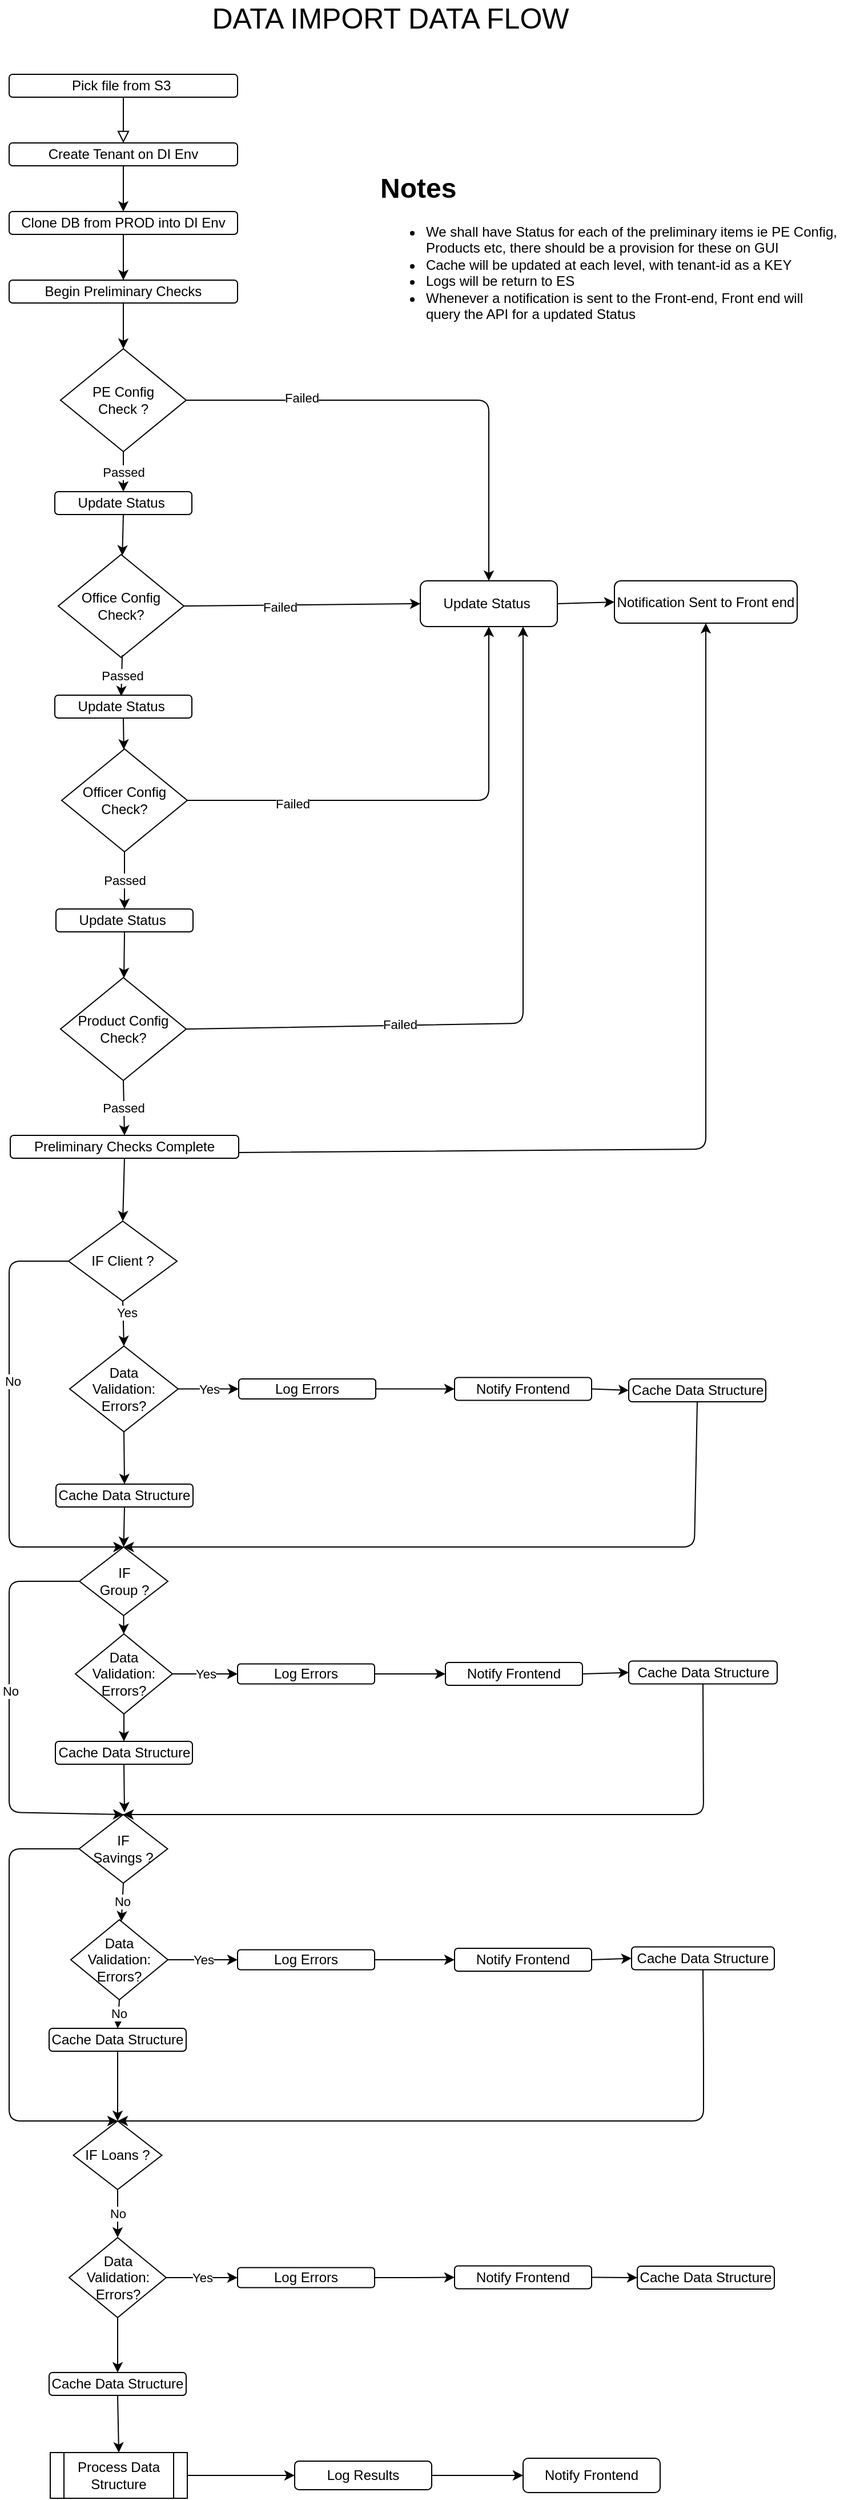 <mxfile version="14.4.2" type="github">
  <diagram id="C5RBs43oDa-KdzZeNtuy" name="Page-1">
    <mxGraphModel dx="1673" dy="879" grid="1" gridSize="10" guides="1" tooltips="1" connect="1" arrows="1" fold="1" page="1" pageScale="1" pageWidth="827" pageHeight="1169" math="0" shadow="0">
      <root>
        <mxCell id="WIyWlLk6GJQsqaUBKTNV-0" />
        <mxCell id="WIyWlLk6GJQsqaUBKTNV-1" parent="WIyWlLk6GJQsqaUBKTNV-0" />
        <mxCell id="WIyWlLk6GJQsqaUBKTNV-2" value="" style="rounded=0;html=1;jettySize=auto;orthogonalLoop=1;fontSize=11;endArrow=block;endFill=0;endSize=8;strokeWidth=1;shadow=0;labelBackgroundColor=none;edgeStyle=orthogonalEdgeStyle;entryX=0.5;entryY=0;entryDx=0;entryDy=0;" parent="WIyWlLk6GJQsqaUBKTNV-1" source="WIyWlLk6GJQsqaUBKTNV-3" target="SfKNRKPeof5HC8NViVsP-0" edge="1">
          <mxGeometry relative="1" as="geometry">
            <mxPoint x="150" y="190" as="targetPoint" />
          </mxGeometry>
        </mxCell>
        <mxCell id="WIyWlLk6GJQsqaUBKTNV-3" value="Pick file from S3&amp;nbsp;" style="rounded=1;whiteSpace=wrap;html=1;fontSize=12;glass=0;strokeWidth=1;shadow=0;" parent="WIyWlLk6GJQsqaUBKTNV-1" vertex="1">
          <mxGeometry x="80" y="80" width="200" height="20" as="geometry" />
        </mxCell>
        <mxCell id="SfKNRKPeof5HC8NViVsP-0" value="Create Tenant on DI Env" style="rounded=1;whiteSpace=wrap;html=1;" vertex="1" parent="WIyWlLk6GJQsqaUBKTNV-1">
          <mxGeometry x="80" y="140" width="200" height="20" as="geometry" />
        </mxCell>
        <mxCell id="SfKNRKPeof5HC8NViVsP-2" value="Clone DB from PROD into DI Env" style="rounded=1;whiteSpace=wrap;html=1;fontSize=12;glass=0;strokeWidth=1;shadow=0;" vertex="1" parent="WIyWlLk6GJQsqaUBKTNV-1">
          <mxGeometry x="80" y="200" width="200" height="20" as="geometry" />
        </mxCell>
        <mxCell id="SfKNRKPeof5HC8NViVsP-3" value="Begin Preliminary Checks" style="rounded=1;whiteSpace=wrap;html=1;" vertex="1" parent="WIyWlLk6GJQsqaUBKTNV-1">
          <mxGeometry x="80" y="260" width="200" height="20" as="geometry" />
        </mxCell>
        <mxCell id="SfKNRKPeof5HC8NViVsP-4" value="PE Config &lt;br&gt;Check ?" style="rhombus;whiteSpace=wrap;html=1;" vertex="1" parent="WIyWlLk6GJQsqaUBKTNV-1">
          <mxGeometry x="125" y="320" width="110" height="90" as="geometry" />
        </mxCell>
        <mxCell id="SfKNRKPeof5HC8NViVsP-5" value="Update Status&amp;nbsp;" style="rounded=1;whiteSpace=wrap;html=1;" vertex="1" parent="WIyWlLk6GJQsqaUBKTNV-1">
          <mxGeometry x="440" y="523" width="120" height="40" as="geometry" />
        </mxCell>
        <mxCell id="SfKNRKPeof5HC8NViVsP-7" value="Notification Sent to Front end" style="rounded=1;whiteSpace=wrap;html=1;" vertex="1" parent="WIyWlLk6GJQsqaUBKTNV-1">
          <mxGeometry x="610" y="523" width="160" height="37" as="geometry" />
        </mxCell>
        <mxCell id="SfKNRKPeof5HC8NViVsP-9" value="" style="endArrow=classic;html=1;" edge="1" parent="WIyWlLk6GJQsqaUBKTNV-1" source="SfKNRKPeof5HC8NViVsP-0">
          <mxGeometry width="50" height="50" relative="1" as="geometry">
            <mxPoint x="180" y="210" as="sourcePoint" />
            <mxPoint x="180" y="200" as="targetPoint" />
          </mxGeometry>
        </mxCell>
        <mxCell id="SfKNRKPeof5HC8NViVsP-10" value="" style="endArrow=classic;html=1;exitX=0.5;exitY=1;exitDx=0;exitDy=0;entryX=0.5;entryY=0;entryDx=0;entryDy=0;" edge="1" parent="WIyWlLk6GJQsqaUBKTNV-1" source="SfKNRKPeof5HC8NViVsP-2" target="SfKNRKPeof5HC8NViVsP-3">
          <mxGeometry width="50" height="50" relative="1" as="geometry">
            <mxPoint x="170" y="270" as="sourcePoint" />
            <mxPoint x="220" y="220" as="targetPoint" />
          </mxGeometry>
        </mxCell>
        <mxCell id="SfKNRKPeof5HC8NViVsP-11" value="" style="endArrow=classic;html=1;exitX=0.5;exitY=1;exitDx=0;exitDy=0;entryX=0.5;entryY=0;entryDx=0;entryDy=0;" edge="1" parent="WIyWlLk6GJQsqaUBKTNV-1" source="SfKNRKPeof5HC8NViVsP-3" target="SfKNRKPeof5HC8NViVsP-4">
          <mxGeometry width="50" height="50" relative="1" as="geometry">
            <mxPoint x="180" y="330" as="sourcePoint" />
            <mxPoint x="230" y="280" as="targetPoint" />
          </mxGeometry>
        </mxCell>
        <mxCell id="SfKNRKPeof5HC8NViVsP-12" value="" style="endArrow=classic;html=1;exitX=1;exitY=0.5;exitDx=0;exitDy=0;entryX=0.5;entryY=0;entryDx=0;entryDy=0;" edge="1" parent="WIyWlLk6GJQsqaUBKTNV-1" source="SfKNRKPeof5HC8NViVsP-4" target="SfKNRKPeof5HC8NViVsP-5">
          <mxGeometry width="50" height="50" relative="1" as="geometry">
            <mxPoint x="230" y="410" as="sourcePoint" />
            <mxPoint x="280" y="360" as="targetPoint" />
            <Array as="points">
              <mxPoint x="500" y="365" />
            </Array>
          </mxGeometry>
        </mxCell>
        <mxCell id="SfKNRKPeof5HC8NViVsP-28" value="Failed" style="edgeLabel;html=1;align=center;verticalAlign=middle;resizable=0;points=[];" vertex="1" connectable="0" parent="SfKNRKPeof5HC8NViVsP-12">
          <mxGeometry x="-0.523" y="2" relative="1" as="geometry">
            <mxPoint as="offset" />
          </mxGeometry>
        </mxCell>
        <mxCell id="SfKNRKPeof5HC8NViVsP-13" value="" style="endArrow=classic;html=1;exitX=1;exitY=0.5;exitDx=0;exitDy=0;entryX=0;entryY=0.5;entryDx=0;entryDy=0;" edge="1" parent="WIyWlLk6GJQsqaUBKTNV-1" source="SfKNRKPeof5HC8NViVsP-5" target="SfKNRKPeof5HC8NViVsP-7">
          <mxGeometry width="50" height="50" relative="1" as="geometry">
            <mxPoint x="480" y="410" as="sourcePoint" />
            <mxPoint x="530" y="360" as="targetPoint" />
          </mxGeometry>
        </mxCell>
        <mxCell id="SfKNRKPeof5HC8NViVsP-14" value="Office Config Check?" style="rhombus;whiteSpace=wrap;html=1;" vertex="1" parent="WIyWlLk6GJQsqaUBKTNV-1">
          <mxGeometry x="123" y="500" width="110" height="90" as="geometry" />
        </mxCell>
        <mxCell id="SfKNRKPeof5HC8NViVsP-15" value="Officer Config Check?" style="rhombus;whiteSpace=wrap;html=1;" vertex="1" parent="WIyWlLk6GJQsqaUBKTNV-1">
          <mxGeometry x="126" y="670" width="110" height="90" as="geometry" />
        </mxCell>
        <mxCell id="SfKNRKPeof5HC8NViVsP-16" value="Product Config Check?" style="rhombus;whiteSpace=wrap;html=1;" vertex="1" parent="WIyWlLk6GJQsqaUBKTNV-1">
          <mxGeometry x="125" y="870" width="110" height="90" as="geometry" />
        </mxCell>
        <mxCell id="SfKNRKPeof5HC8NViVsP-18" value="Update Status&amp;nbsp;" style="rounded=1;whiteSpace=wrap;html=1;" vertex="1" parent="WIyWlLk6GJQsqaUBKTNV-1">
          <mxGeometry x="120" y="445" width="120" height="20" as="geometry" />
        </mxCell>
        <mxCell id="SfKNRKPeof5HC8NViVsP-20" value="Update Status&amp;nbsp;" style="rounded=1;whiteSpace=wrap;html=1;" vertex="1" parent="WIyWlLk6GJQsqaUBKTNV-1">
          <mxGeometry x="120" y="623" width="120" height="20" as="geometry" />
        </mxCell>
        <mxCell id="SfKNRKPeof5HC8NViVsP-21" value="Passed" style="endArrow=classic;html=1;entryX=0.5;entryY=0;entryDx=0;entryDy=0;exitX=0.5;exitY=1;exitDx=0;exitDy=0;" edge="1" parent="WIyWlLk6GJQsqaUBKTNV-1" source="SfKNRKPeof5HC8NViVsP-4" target="SfKNRKPeof5HC8NViVsP-18">
          <mxGeometry width="50" height="50" relative="1" as="geometry">
            <mxPoint x="180" y="420" as="sourcePoint" />
            <mxPoint x="200" y="340" as="targetPoint" />
          </mxGeometry>
        </mxCell>
        <mxCell id="SfKNRKPeof5HC8NViVsP-22" value="" style="endArrow=classic;html=1;exitX=0.5;exitY=1;exitDx=0;exitDy=0;" edge="1" parent="WIyWlLk6GJQsqaUBKTNV-1" source="SfKNRKPeof5HC8NViVsP-18" target="SfKNRKPeof5HC8NViVsP-14">
          <mxGeometry width="50" height="50" relative="1" as="geometry">
            <mxPoint x="180" y="480" as="sourcePoint" />
            <mxPoint x="190" y="455" as="targetPoint" />
          </mxGeometry>
        </mxCell>
        <mxCell id="SfKNRKPeof5HC8NViVsP-23" value="Passed" style="endArrow=classic;html=1;exitX=0.5;exitY=1;exitDx=0;exitDy=0;" edge="1" parent="WIyWlLk6GJQsqaUBKTNV-1">
          <mxGeometry width="50" height="50" relative="1" as="geometry">
            <mxPoint x="179" y="588" as="sourcePoint" />
            <mxPoint x="178.102" y="623.902" as="targetPoint" />
          </mxGeometry>
        </mxCell>
        <mxCell id="SfKNRKPeof5HC8NViVsP-24" value="" style="endArrow=classic;html=1;exitX=0.5;exitY=1;exitDx=0;exitDy=0;" edge="1" parent="WIyWlLk6GJQsqaUBKTNV-1" source="SfKNRKPeof5HC8NViVsP-20" target="SfKNRKPeof5HC8NViVsP-15">
          <mxGeometry width="50" height="50" relative="1" as="geometry">
            <mxPoint x="310" y="720" as="sourcePoint" />
            <mxPoint x="360" y="670" as="targetPoint" />
          </mxGeometry>
        </mxCell>
        <mxCell id="SfKNRKPeof5HC8NViVsP-25" value="Passed" style="endArrow=classic;html=1;entryX=0.5;entryY=0;entryDx=0;entryDy=0;exitX=0.5;exitY=1;exitDx=0;exitDy=0;" edge="1" parent="WIyWlLk6GJQsqaUBKTNV-1" source="SfKNRKPeof5HC8NViVsP-15" target="SfKNRKPeof5HC8NViVsP-26">
          <mxGeometry width="50" height="50" relative="1" as="geometry">
            <mxPoint x="170" y="800" as="sourcePoint" />
            <mxPoint x="184.515" y="700.397" as="targetPoint" />
          </mxGeometry>
        </mxCell>
        <mxCell id="SfKNRKPeof5HC8NViVsP-26" value="Update Status&amp;nbsp;" style="rounded=1;whiteSpace=wrap;html=1;" vertex="1" parent="WIyWlLk6GJQsqaUBKTNV-1">
          <mxGeometry x="121" y="810" width="120" height="20" as="geometry" />
        </mxCell>
        <mxCell id="SfKNRKPeof5HC8NViVsP-27" value="" style="endArrow=classic;html=1;exitX=0.5;exitY=1;exitDx=0;exitDy=0;" edge="1" parent="WIyWlLk6GJQsqaUBKTNV-1" source="SfKNRKPeof5HC8NViVsP-26" target="SfKNRKPeof5HC8NViVsP-16">
          <mxGeometry width="50" height="50" relative="1" as="geometry">
            <mxPoint x="360" y="980" as="sourcePoint" />
            <mxPoint x="410" y="930" as="targetPoint" />
          </mxGeometry>
        </mxCell>
        <mxCell id="SfKNRKPeof5HC8NViVsP-29" value="" style="endArrow=classic;html=1;exitX=1;exitY=0.5;exitDx=0;exitDy=0;entryX=0;entryY=0.5;entryDx=0;entryDy=0;" edge="1" parent="WIyWlLk6GJQsqaUBKTNV-1" source="SfKNRKPeof5HC8NViVsP-14" target="SfKNRKPeof5HC8NViVsP-5">
          <mxGeometry width="50" height="50" relative="1" as="geometry">
            <mxPoint x="230" y="580" as="sourcePoint" />
            <mxPoint x="280" y="530" as="targetPoint" />
          </mxGeometry>
        </mxCell>
        <mxCell id="SfKNRKPeof5HC8NViVsP-170" value="Failed" style="edgeLabel;html=1;align=center;verticalAlign=middle;resizable=0;points=[];" vertex="1" connectable="0" parent="SfKNRKPeof5HC8NViVsP-29">
          <mxGeometry x="-0.194" y="-2" relative="1" as="geometry">
            <mxPoint as="offset" />
          </mxGeometry>
        </mxCell>
        <mxCell id="SfKNRKPeof5HC8NViVsP-30" value="" style="endArrow=classic;html=1;exitX=1;exitY=0.5;exitDx=0;exitDy=0;entryX=0.5;entryY=1;entryDx=0;entryDy=0;" edge="1" parent="WIyWlLk6GJQsqaUBKTNV-1" source="SfKNRKPeof5HC8NViVsP-15" target="SfKNRKPeof5HC8NViVsP-5">
          <mxGeometry width="50" height="50" relative="1" as="geometry">
            <mxPoint x="260" y="780" as="sourcePoint" />
            <mxPoint x="310" y="730" as="targetPoint" />
            <Array as="points">
              <mxPoint x="500" y="715" />
            </Array>
          </mxGeometry>
        </mxCell>
        <mxCell id="SfKNRKPeof5HC8NViVsP-31" value="Failed" style="edgeLabel;html=1;align=center;verticalAlign=middle;resizable=0;points=[];" vertex="1" connectable="0" parent="SfKNRKPeof5HC8NViVsP-30">
          <mxGeometry x="-0.557" y="-3" relative="1" as="geometry">
            <mxPoint as="offset" />
          </mxGeometry>
        </mxCell>
        <mxCell id="SfKNRKPeof5HC8NViVsP-32" value="" style="endArrow=classic;html=1;exitX=1;exitY=0.5;exitDx=0;exitDy=0;entryX=0.75;entryY=1;entryDx=0;entryDy=0;" edge="1" parent="WIyWlLk6GJQsqaUBKTNV-1" source="SfKNRKPeof5HC8NViVsP-16" target="SfKNRKPeof5HC8NViVsP-5">
          <mxGeometry width="50" height="50" relative="1" as="geometry">
            <mxPoint x="430" y="1000" as="sourcePoint" />
            <mxPoint x="531" y="570" as="targetPoint" />
            <Array as="points">
              <mxPoint x="530" y="910" />
            </Array>
          </mxGeometry>
        </mxCell>
        <mxCell id="SfKNRKPeof5HC8NViVsP-34" value="Failed" style="edgeLabel;html=1;align=center;verticalAlign=middle;resizable=0;points=[];" vertex="1" connectable="0" parent="SfKNRKPeof5HC8NViVsP-32">
          <mxGeometry x="-0.419" y="1" relative="1" as="geometry">
            <mxPoint as="offset" />
          </mxGeometry>
        </mxCell>
        <mxCell id="SfKNRKPeof5HC8NViVsP-35" value="Preliminary Checks Complete" style="rounded=1;whiteSpace=wrap;html=1;" vertex="1" parent="WIyWlLk6GJQsqaUBKTNV-1">
          <mxGeometry x="81" y="1008" width="200" height="20" as="geometry" />
        </mxCell>
        <mxCell id="SfKNRKPeof5HC8NViVsP-36" value="Passed" style="endArrow=classic;html=1;exitX=0.5;exitY=1;exitDx=0;exitDy=0;entryX=0.5;entryY=0;entryDx=0;entryDy=0;" edge="1" parent="WIyWlLk6GJQsqaUBKTNV-1" source="SfKNRKPeof5HC8NViVsP-16" target="SfKNRKPeof5HC8NViVsP-35">
          <mxGeometry width="50" height="50" relative="1" as="geometry">
            <mxPoint y="1020" as="sourcePoint" />
            <mxPoint x="50" y="970" as="targetPoint" />
          </mxGeometry>
        </mxCell>
        <mxCell id="SfKNRKPeof5HC8NViVsP-37" value="" style="endArrow=classic;html=1;entryX=0.5;entryY=1;entryDx=0;entryDy=0;exitX=1;exitY=0.75;exitDx=0;exitDy=0;" edge="1" parent="WIyWlLk6GJQsqaUBKTNV-1" source="SfKNRKPeof5HC8NViVsP-35" target="SfKNRKPeof5HC8NViVsP-7">
          <mxGeometry width="50" height="50" relative="1" as="geometry">
            <mxPoint x="281" y="1050" as="sourcePoint" />
            <mxPoint x="340" y="1050" as="targetPoint" />
            <Array as="points">
              <mxPoint x="690" y="1020" />
            </Array>
          </mxGeometry>
        </mxCell>
        <mxCell id="SfKNRKPeof5HC8NViVsP-39" value="" style="endArrow=classic;html=1;exitX=0.5;exitY=1;exitDx=0;exitDy=0;entryX=0.5;entryY=0;entryDx=0;entryDy=0;" edge="1" parent="WIyWlLk6GJQsqaUBKTNV-1" source="SfKNRKPeof5HC8NViVsP-35" target="SfKNRKPeof5HC8NViVsP-45">
          <mxGeometry width="50" height="50" relative="1" as="geometry">
            <mxPoint x="357" y="1220" as="sourcePoint" />
            <mxPoint x="180.408" y="1080.298" as="targetPoint" />
          </mxGeometry>
        </mxCell>
        <mxCell id="SfKNRKPeof5HC8NViVsP-45" value="IF Client ?" style="rhombus;whiteSpace=wrap;html=1;" vertex="1" parent="WIyWlLk6GJQsqaUBKTNV-1">
          <mxGeometry x="132" y="1083" width="95" height="70" as="geometry" />
        </mxCell>
        <mxCell id="SfKNRKPeof5HC8NViVsP-48" value="Data &lt;br&gt;Validation: Errors?" style="rhombus;whiteSpace=wrap;html=1;" vertex="1" parent="WIyWlLk6GJQsqaUBKTNV-1">
          <mxGeometry x="133" y="1192.25" width="95" height="75" as="geometry" />
        </mxCell>
        <mxCell id="SfKNRKPeof5HC8NViVsP-59" style="edgeStyle=orthogonalEdgeStyle;rounded=0;orthogonalLoop=1;jettySize=auto;html=1;entryX=0;entryY=0.5;entryDx=0;entryDy=0;" edge="1" parent="WIyWlLk6GJQsqaUBKTNV-1" source="SfKNRKPeof5HC8NViVsP-49" target="SfKNRKPeof5HC8NViVsP-57">
          <mxGeometry relative="1" as="geometry" />
        </mxCell>
        <mxCell id="SfKNRKPeof5HC8NViVsP-49" value="Log Errors" style="rounded=1;whiteSpace=wrap;html=1;" vertex="1" parent="WIyWlLk6GJQsqaUBKTNV-1">
          <mxGeometry x="281" y="1221" width="120" height="17.5" as="geometry" />
        </mxCell>
        <mxCell id="SfKNRKPeof5HC8NViVsP-53" value="" style="endArrow=classic;html=1;exitX=0.5;exitY=1;exitDx=0;exitDy=0;entryX=0.5;entryY=0;entryDx=0;entryDy=0;" edge="1" parent="WIyWlLk6GJQsqaUBKTNV-1" source="SfKNRKPeof5HC8NViVsP-45" target="SfKNRKPeof5HC8NViVsP-48">
          <mxGeometry width="50" height="50" relative="1" as="geometry">
            <mxPoint x="321" y="1370" as="sourcePoint" />
            <mxPoint x="371" y="1320" as="targetPoint" />
          </mxGeometry>
        </mxCell>
        <mxCell id="SfKNRKPeof5HC8NViVsP-54" value="Yes" style="edgeLabel;html=1;align=center;verticalAlign=middle;resizable=0;points=[];" vertex="1" connectable="0" parent="SfKNRKPeof5HC8NViVsP-53">
          <mxGeometry x="-0.488" y="3" relative="1" as="geometry">
            <mxPoint as="offset" />
          </mxGeometry>
        </mxCell>
        <mxCell id="SfKNRKPeof5HC8NViVsP-55" value="Yes" style="endArrow=classic;html=1;exitX=1;exitY=0.5;exitDx=0;exitDy=0;entryX=0;entryY=0.5;entryDx=0;entryDy=0;" edge="1" parent="WIyWlLk6GJQsqaUBKTNV-1" source="SfKNRKPeof5HC8NViVsP-48" target="SfKNRKPeof5HC8NViVsP-49">
          <mxGeometry width="50" height="50" relative="1" as="geometry">
            <mxPoint x="331" y="1300" as="sourcePoint" />
            <mxPoint x="381" y="1250" as="targetPoint" />
          </mxGeometry>
        </mxCell>
        <mxCell id="SfKNRKPeof5HC8NViVsP-57" value="Notify Frontend" style="rounded=1;whiteSpace=wrap;html=1;" vertex="1" parent="WIyWlLk6GJQsqaUBKTNV-1">
          <mxGeometry x="470" y="1219.75" width="120" height="20" as="geometry" />
        </mxCell>
        <mxCell id="SfKNRKPeof5HC8NViVsP-60" value="Cache Data Structure" style="rounded=1;whiteSpace=wrap;html=1;" vertex="1" parent="WIyWlLk6GJQsqaUBKTNV-1">
          <mxGeometry x="622.5" y="1221" width="120" height="20" as="geometry" />
        </mxCell>
        <mxCell id="SfKNRKPeof5HC8NViVsP-61" value="" style="endArrow=classic;html=1;exitX=1;exitY=0.5;exitDx=0;exitDy=0;entryX=0;entryY=0.5;entryDx=0;entryDy=0;" edge="1" parent="WIyWlLk6GJQsqaUBKTNV-1" source="SfKNRKPeof5HC8NViVsP-57" target="SfKNRKPeof5HC8NViVsP-60">
          <mxGeometry width="50" height="50" relative="1" as="geometry">
            <mxPoint x="661" y="1420" as="sourcePoint" />
            <mxPoint x="711" y="1370" as="targetPoint" />
          </mxGeometry>
        </mxCell>
        <mxCell id="SfKNRKPeof5HC8NViVsP-62" value="IF &lt;br&gt;Group ?" style="rhombus;whiteSpace=wrap;html=1;" vertex="1" parent="WIyWlLk6GJQsqaUBKTNV-1">
          <mxGeometry x="141.5" y="1368" width="77.5" height="60" as="geometry" />
        </mxCell>
        <mxCell id="SfKNRKPeof5HC8NViVsP-63" value="Data Validation: Errors?" style="rhombus;whiteSpace=wrap;html=1;" vertex="1" parent="WIyWlLk6GJQsqaUBKTNV-1">
          <mxGeometry x="138" y="1444" width="85" height="70" as="geometry" />
        </mxCell>
        <mxCell id="SfKNRKPeof5HC8NViVsP-74" style="edgeStyle=orthogonalEdgeStyle;rounded=0;orthogonalLoop=1;jettySize=auto;html=1;entryX=0;entryY=0.5;entryDx=0;entryDy=0;" edge="1" parent="WIyWlLk6GJQsqaUBKTNV-1" source="SfKNRKPeof5HC8NViVsP-75" target="SfKNRKPeof5HC8NViVsP-77">
          <mxGeometry relative="1" as="geometry" />
        </mxCell>
        <mxCell id="SfKNRKPeof5HC8NViVsP-75" value="Log Errors" style="rounded=1;whiteSpace=wrap;html=1;" vertex="1" parent="WIyWlLk6GJQsqaUBKTNV-1">
          <mxGeometry x="280" y="1470.25" width="120" height="17.5" as="geometry" />
        </mxCell>
        <mxCell id="SfKNRKPeof5HC8NViVsP-76" value="Yes" style="endArrow=classic;html=1;exitX=1;exitY=0.5;exitDx=0;exitDy=0;entryX=0;entryY=0.5;entryDx=0;entryDy=0;" edge="1" parent="WIyWlLk6GJQsqaUBKTNV-1" target="SfKNRKPeof5HC8NViVsP-75" source="SfKNRKPeof5HC8NViVsP-63">
          <mxGeometry width="50" height="50" relative="1" as="geometry">
            <mxPoint x="248" y="1583.5" as="sourcePoint" />
            <mxPoint x="401" y="1481" as="targetPoint" />
          </mxGeometry>
        </mxCell>
        <mxCell id="SfKNRKPeof5HC8NViVsP-77" value="Notify Frontend" style="rounded=1;whiteSpace=wrap;html=1;" vertex="1" parent="WIyWlLk6GJQsqaUBKTNV-1">
          <mxGeometry x="462" y="1469" width="120" height="20" as="geometry" />
        </mxCell>
        <mxCell id="SfKNRKPeof5HC8NViVsP-78" value="Cache Data Structure" style="rounded=1;whiteSpace=wrap;html=1;" vertex="1" parent="WIyWlLk6GJQsqaUBKTNV-1">
          <mxGeometry x="622.5" y="1467.75" width="130" height="20" as="geometry" />
        </mxCell>
        <mxCell id="SfKNRKPeof5HC8NViVsP-79" value="" style="endArrow=classic;html=1;exitX=1;exitY=0.5;exitDx=0;exitDy=0;entryX=0;entryY=0.5;entryDx=0;entryDy=0;" edge="1" parent="WIyWlLk6GJQsqaUBKTNV-1" source="SfKNRKPeof5HC8NViVsP-77" target="SfKNRKPeof5HC8NViVsP-78">
          <mxGeometry width="50" height="50" relative="1" as="geometry">
            <mxPoint x="681" y="1651" as="sourcePoint" />
            <mxPoint x="731" y="1601" as="targetPoint" />
          </mxGeometry>
        </mxCell>
        <mxCell id="SfKNRKPeof5HC8NViVsP-80" value="" style="endArrow=classic;html=1;exitX=0.5;exitY=1;exitDx=0;exitDy=0;entryX=0.5;entryY=0;entryDx=0;entryDy=0;" edge="1" parent="WIyWlLk6GJQsqaUBKTNV-1" source="SfKNRKPeof5HC8NViVsP-48" target="SfKNRKPeof5HC8NViVsP-141">
          <mxGeometry width="50" height="50" relative="1" as="geometry">
            <mxPoint x="181" y="1430" as="sourcePoint" />
            <mxPoint x="231" y="1380" as="targetPoint" />
          </mxGeometry>
        </mxCell>
        <mxCell id="SfKNRKPeof5HC8NViVsP-81" value="" style="endArrow=classic;html=1;exitX=0.5;exitY=1;exitDx=0;exitDy=0;" edge="1" parent="WIyWlLk6GJQsqaUBKTNV-1" source="SfKNRKPeof5HC8NViVsP-62" target="SfKNRKPeof5HC8NViVsP-63">
          <mxGeometry width="50" height="50" relative="1" as="geometry">
            <mxPoint x="251" y="1730" as="sourcePoint" />
            <mxPoint x="301" y="1680" as="targetPoint" />
          </mxGeometry>
        </mxCell>
        <mxCell id="SfKNRKPeof5HC8NViVsP-94" value="IF &lt;br&gt;Savings ?" style="rhombus;whiteSpace=wrap;html=1;" vertex="1" parent="WIyWlLk6GJQsqaUBKTNV-1">
          <mxGeometry x="141.25" y="1602" width="77.5" height="60" as="geometry" />
        </mxCell>
        <mxCell id="SfKNRKPeof5HC8NViVsP-95" value="Data Validation: Errors?" style="rhombus;whiteSpace=wrap;html=1;" vertex="1" parent="WIyWlLk6GJQsqaUBKTNV-1">
          <mxGeometry x="134" y="1694" width="85" height="70" as="geometry" />
        </mxCell>
        <mxCell id="SfKNRKPeof5HC8NViVsP-102" style="edgeStyle=orthogonalEdgeStyle;rounded=0;orthogonalLoop=1;jettySize=auto;html=1;entryX=0;entryY=0.5;entryDx=0;entryDy=0;" edge="1" parent="WIyWlLk6GJQsqaUBKTNV-1" source="SfKNRKPeof5HC8NViVsP-103" target="SfKNRKPeof5HC8NViVsP-105">
          <mxGeometry relative="1" as="geometry" />
        </mxCell>
        <mxCell id="SfKNRKPeof5HC8NViVsP-103" value="Log Errors" style="rounded=1;whiteSpace=wrap;html=1;" vertex="1" parent="WIyWlLk6GJQsqaUBKTNV-1">
          <mxGeometry x="280" y="1720.25" width="120" height="17.5" as="geometry" />
        </mxCell>
        <mxCell id="SfKNRKPeof5HC8NViVsP-104" value="Yes" style="endArrow=classic;html=1;exitX=1;exitY=0.5;exitDx=0;exitDy=0;entryX=0;entryY=0.5;entryDx=0;entryDy=0;" edge="1" parent="WIyWlLk6GJQsqaUBKTNV-1" source="SfKNRKPeof5HC8NViVsP-95" target="SfKNRKPeof5HC8NViVsP-103">
          <mxGeometry width="50" height="50" relative="1" as="geometry">
            <mxPoint x="250" y="1813.5" as="sourcePoint" />
            <mxPoint x="403" y="1711" as="targetPoint" />
          </mxGeometry>
        </mxCell>
        <mxCell id="SfKNRKPeof5HC8NViVsP-105" value="Notify Frontend" style="rounded=1;whiteSpace=wrap;html=1;" vertex="1" parent="WIyWlLk6GJQsqaUBKTNV-1">
          <mxGeometry x="470" y="1719" width="120" height="20" as="geometry" />
        </mxCell>
        <mxCell id="SfKNRKPeof5HC8NViVsP-106" value="Cache Data Structure" style="rounded=1;whiteSpace=wrap;html=1;" vertex="1" parent="WIyWlLk6GJQsqaUBKTNV-1">
          <mxGeometry x="625" y="1717.75" width="125" height="20" as="geometry" />
        </mxCell>
        <mxCell id="SfKNRKPeof5HC8NViVsP-107" value="" style="endArrow=classic;html=1;exitX=1;exitY=0.5;exitDx=0;exitDy=0;entryX=0;entryY=0.5;entryDx=0;entryDy=0;" edge="1" parent="WIyWlLk6GJQsqaUBKTNV-1" source="SfKNRKPeof5HC8NViVsP-105" target="SfKNRKPeof5HC8NViVsP-106">
          <mxGeometry width="50" height="50" relative="1" as="geometry">
            <mxPoint x="683" y="1881" as="sourcePoint" />
            <mxPoint x="733" y="1831" as="targetPoint" />
          </mxGeometry>
        </mxCell>
        <mxCell id="SfKNRKPeof5HC8NViVsP-109" value="No" style="endArrow=classic;html=1;exitX=0.5;exitY=1;exitDx=0;exitDy=0;" edge="1" parent="WIyWlLk6GJQsqaUBKTNV-1" source="SfKNRKPeof5HC8NViVsP-94" target="SfKNRKPeof5HC8NViVsP-95">
          <mxGeometry width="50" height="50" relative="1" as="geometry">
            <mxPoint x="253" y="1960" as="sourcePoint" />
            <mxPoint x="303" y="1910" as="targetPoint" />
          </mxGeometry>
        </mxCell>
        <mxCell id="SfKNRKPeof5HC8NViVsP-112" value="" style="endArrow=classic;html=1;exitX=0;exitY=0.5;exitDx=0;exitDy=0;entryX=0.5;entryY=0;entryDx=0;entryDy=0;" edge="1" parent="WIyWlLk6GJQsqaUBKTNV-1" source="SfKNRKPeof5HC8NViVsP-45" target="SfKNRKPeof5HC8NViVsP-62">
          <mxGeometry width="50" height="50" relative="1" as="geometry">
            <mxPoint x="150" y="1240" as="sourcePoint" />
            <mxPoint x="140" y="1450" as="targetPoint" />
            <Array as="points">
              <mxPoint x="80" y="1118" />
              <mxPoint x="80" y="1368" />
            </Array>
          </mxGeometry>
        </mxCell>
        <mxCell id="SfKNRKPeof5HC8NViVsP-115" value="No" style="edgeLabel;html=1;align=center;verticalAlign=middle;resizable=0;points=[];" vertex="1" connectable="0" parent="SfKNRKPeof5HC8NViVsP-112">
          <mxGeometry x="-0.221" y="3" relative="1" as="geometry">
            <mxPoint as="offset" />
          </mxGeometry>
        </mxCell>
        <mxCell id="SfKNRKPeof5HC8NViVsP-113" value="" style="endArrow=classic;html=1;exitX=0;exitY=0.5;exitDx=0;exitDy=0;entryX=0.5;entryY=0;entryDx=0;entryDy=0;" edge="1" parent="WIyWlLk6GJQsqaUBKTNV-1" source="SfKNRKPeof5HC8NViVsP-62" target="SfKNRKPeof5HC8NViVsP-94">
          <mxGeometry width="50" height="50" relative="1" as="geometry">
            <mxPoint x="90" y="1570" as="sourcePoint" />
            <mxPoint x="120" y="1610" as="targetPoint" />
            <Array as="points">
              <mxPoint x="80" y="1398" />
              <mxPoint x="80" y="1600" />
            </Array>
          </mxGeometry>
        </mxCell>
        <mxCell id="SfKNRKPeof5HC8NViVsP-116" value="No" style="edgeLabel;html=1;align=center;verticalAlign=middle;resizable=0;points=[];" vertex="1" connectable="0" parent="SfKNRKPeof5HC8NViVsP-113">
          <mxGeometry x="-0.137" y="1" relative="1" as="geometry">
            <mxPoint as="offset" />
          </mxGeometry>
        </mxCell>
        <mxCell id="SfKNRKPeof5HC8NViVsP-121" value="Data Validation: Errors?" style="rhombus;whiteSpace=wrap;html=1;" vertex="1" parent="WIyWlLk6GJQsqaUBKTNV-1">
          <mxGeometry x="132.5" y="1972" width="85" height="70" as="geometry" />
        </mxCell>
        <mxCell id="SfKNRKPeof5HC8NViVsP-122" style="edgeStyle=orthogonalEdgeStyle;rounded=0;orthogonalLoop=1;jettySize=auto;html=1;entryX=0;entryY=0.5;entryDx=0;entryDy=0;" edge="1" parent="WIyWlLk6GJQsqaUBKTNV-1" source="SfKNRKPeof5HC8NViVsP-123" target="SfKNRKPeof5HC8NViVsP-125">
          <mxGeometry relative="1" as="geometry" />
        </mxCell>
        <mxCell id="SfKNRKPeof5HC8NViVsP-123" value="Log Errors" style="rounded=1;whiteSpace=wrap;html=1;" vertex="1" parent="WIyWlLk6GJQsqaUBKTNV-1">
          <mxGeometry x="280" y="1998.25" width="120" height="17.5" as="geometry" />
        </mxCell>
        <mxCell id="SfKNRKPeof5HC8NViVsP-124" value="Yes" style="endArrow=classic;html=1;exitX=1;exitY=0.5;exitDx=0;exitDy=0;entryX=0;entryY=0.5;entryDx=0;entryDy=0;" edge="1" parent="WIyWlLk6GJQsqaUBKTNV-1" source="SfKNRKPeof5HC8NViVsP-121" target="SfKNRKPeof5HC8NViVsP-123">
          <mxGeometry width="50" height="50" relative="1" as="geometry">
            <mxPoint x="250" y="2004.5" as="sourcePoint" />
            <mxPoint x="403" y="1902" as="targetPoint" />
          </mxGeometry>
        </mxCell>
        <mxCell id="SfKNRKPeof5HC8NViVsP-125" value="Notify Frontend" style="rounded=1;whiteSpace=wrap;html=1;" vertex="1" parent="WIyWlLk6GJQsqaUBKTNV-1">
          <mxGeometry x="470" y="1996.75" width="120" height="20" as="geometry" />
        </mxCell>
        <mxCell id="SfKNRKPeof5HC8NViVsP-126" value="Cache Data Structure" style="rounded=1;whiteSpace=wrap;html=1;" vertex="1" parent="WIyWlLk6GJQsqaUBKTNV-1">
          <mxGeometry x="630" y="1997" width="120" height="20" as="geometry" />
        </mxCell>
        <mxCell id="SfKNRKPeof5HC8NViVsP-127" value="" style="endArrow=classic;html=1;exitX=1;exitY=0.5;exitDx=0;exitDy=0;entryX=0;entryY=0.5;entryDx=0;entryDy=0;" edge="1" parent="WIyWlLk6GJQsqaUBKTNV-1" source="SfKNRKPeof5HC8NViVsP-125" target="SfKNRKPeof5HC8NViVsP-126">
          <mxGeometry width="50" height="50" relative="1" as="geometry">
            <mxPoint x="683" y="2072" as="sourcePoint" />
            <mxPoint x="733" y="2022" as="targetPoint" />
          </mxGeometry>
        </mxCell>
        <mxCell id="SfKNRKPeof5HC8NViVsP-128" value="No" style="endArrow=classic;html=1;exitX=0.5;exitY=1;exitDx=0;exitDy=0;entryX=0.5;entryY=0;entryDx=0;entryDy=0;" edge="1" parent="WIyWlLk6GJQsqaUBKTNV-1" target="SfKNRKPeof5HC8NViVsP-147" source="SfKNRKPeof5HC8NViVsP-95">
          <mxGeometry width="50" height="50" relative="1" as="geometry">
            <mxPoint x="181" y="1810" as="sourcePoint" />
            <mxPoint x="181" y="1830" as="targetPoint" />
          </mxGeometry>
        </mxCell>
        <mxCell id="SfKNRKPeof5HC8NViVsP-129" value="No" style="endArrow=classic;html=1;exitX=0.5;exitY=1;exitDx=0;exitDy=0;" edge="1" parent="WIyWlLk6GJQsqaUBKTNV-1" source="SfKNRKPeof5HC8NViVsP-120" target="SfKNRKPeof5HC8NViVsP-121">
          <mxGeometry width="50" height="50" relative="1" as="geometry">
            <mxPoint x="253" y="2151" as="sourcePoint" />
            <mxPoint x="303" y="2101" as="targetPoint" />
          </mxGeometry>
        </mxCell>
        <mxCell id="SfKNRKPeof5HC8NViVsP-135" value="" style="endArrow=classic;html=1;entryX=0.5;entryY=0;entryDx=0;entryDy=0;exitX=0.5;exitY=1;exitDx=0;exitDy=0;" edge="1" parent="WIyWlLk6GJQsqaUBKTNV-1" source="SfKNRKPeof5HC8NViVsP-60" target="SfKNRKPeof5HC8NViVsP-62">
          <mxGeometry width="50" height="50" relative="1" as="geometry">
            <mxPoint x="770" y="1390" as="sourcePoint" />
            <mxPoint x="750" y="1460" as="targetPoint" />
            <Array as="points">
              <mxPoint x="680" y="1368" />
            </Array>
          </mxGeometry>
        </mxCell>
        <mxCell id="SfKNRKPeof5HC8NViVsP-136" value="" style="endArrow=classic;html=1;exitX=0.5;exitY=1;exitDx=0;exitDy=0;entryX=0.5;entryY=0;entryDx=0;entryDy=0;" edge="1" parent="WIyWlLk6GJQsqaUBKTNV-1" source="SfKNRKPeof5HC8NViVsP-78" target="SfKNRKPeof5HC8NViVsP-94">
          <mxGeometry width="50" height="50" relative="1" as="geometry">
            <mxPoint x="695.5" y="1530" as="sourcePoint" />
            <mxPoint x="240.5" y="1650" as="targetPoint" />
            <Array as="points">
              <mxPoint x="688" y="1602" />
            </Array>
          </mxGeometry>
        </mxCell>
        <mxCell id="SfKNRKPeof5HC8NViVsP-138" value="" style="endArrow=classic;html=1;exitX=0.5;exitY=1;exitDx=0;exitDy=0;entryX=0.5;entryY=0;entryDx=0;entryDy=0;" edge="1" parent="WIyWlLk6GJQsqaUBKTNV-1" source="SfKNRKPeof5HC8NViVsP-106" target="SfKNRKPeof5HC8NViVsP-120">
          <mxGeometry width="50" height="50" relative="1" as="geometry">
            <mxPoint x="610" y="1890" as="sourcePoint" />
            <mxPoint x="180" y="1860" as="targetPoint" />
            <Array as="points">
              <mxPoint x="688" y="1810" />
              <mxPoint x="688" y="1870" />
            </Array>
          </mxGeometry>
        </mxCell>
        <mxCell id="SfKNRKPeof5HC8NViVsP-139" value="" style="endArrow=classic;html=1;exitX=0;exitY=0.5;exitDx=0;exitDy=0;entryX=0.5;entryY=0;entryDx=0;entryDy=0;" edge="1" parent="WIyWlLk6GJQsqaUBKTNV-1" source="SfKNRKPeof5HC8NViVsP-94" target="SfKNRKPeof5HC8NViVsP-120">
          <mxGeometry width="50" height="50" relative="1" as="geometry">
            <mxPoint x="80" y="1770" as="sourcePoint" />
            <mxPoint x="180" y="1890" as="targetPoint" />
            <Array as="points">
              <mxPoint x="80" y="1632" />
              <mxPoint x="80" y="1810" />
              <mxPoint x="80" y="1870" />
            </Array>
          </mxGeometry>
        </mxCell>
        <mxCell id="SfKNRKPeof5HC8NViVsP-141" value="Cache Data Structure" style="rounded=1;whiteSpace=wrap;html=1;" vertex="1" parent="WIyWlLk6GJQsqaUBKTNV-1">
          <mxGeometry x="121" y="1313" width="120" height="20" as="geometry" />
        </mxCell>
        <mxCell id="SfKNRKPeof5HC8NViVsP-143" value="" style="endArrow=classic;html=1;exitX=0.5;exitY=1;exitDx=0;exitDy=0;entryX=0.5;entryY=0;entryDx=0;entryDy=0;" edge="1" parent="WIyWlLk6GJQsqaUBKTNV-1" source="SfKNRKPeof5HC8NViVsP-141" target="SfKNRKPeof5HC8NViVsP-62">
          <mxGeometry width="50" height="50" relative="1" as="geometry">
            <mxPoint x="360" y="1480" as="sourcePoint" />
            <mxPoint x="410" y="1430" as="targetPoint" />
          </mxGeometry>
        </mxCell>
        <mxCell id="SfKNRKPeof5HC8NViVsP-147" value="Cache Data Structure" style="rounded=1;whiteSpace=wrap;html=1;" vertex="1" parent="WIyWlLk6GJQsqaUBKTNV-1">
          <mxGeometry x="115" y="1789" width="120" height="20" as="geometry" />
        </mxCell>
        <mxCell id="SfKNRKPeof5HC8NViVsP-150" value="Cache Data Structure" style="rounded=1;whiteSpace=wrap;html=1;" vertex="1" parent="WIyWlLk6GJQsqaUBKTNV-1">
          <mxGeometry x="120.5" y="1538" width="120" height="20" as="geometry" />
        </mxCell>
        <mxCell id="SfKNRKPeof5HC8NViVsP-153" value="" style="endArrow=classic;html=1;exitX=0.5;exitY=1;exitDx=0;exitDy=0;entryX=0.5;entryY=0;entryDx=0;entryDy=0;" edge="1" parent="WIyWlLk6GJQsqaUBKTNV-1" source="SfKNRKPeof5HC8NViVsP-63" target="SfKNRKPeof5HC8NViVsP-150">
          <mxGeometry width="50" height="50" relative="1" as="geometry">
            <mxPoint x="690" y="1900" as="sourcePoint" />
            <mxPoint x="740" y="1850" as="targetPoint" />
          </mxGeometry>
        </mxCell>
        <mxCell id="SfKNRKPeof5HC8NViVsP-154" value="" style="endArrow=classic;html=1;exitX=0.5;exitY=1;exitDx=0;exitDy=0;" edge="1" parent="WIyWlLk6GJQsqaUBKTNV-1" source="SfKNRKPeof5HC8NViVsP-150">
          <mxGeometry width="50" height="50" relative="1" as="geometry">
            <mxPoint x="690" y="1900" as="sourcePoint" />
            <mxPoint x="181" y="1600" as="targetPoint" />
          </mxGeometry>
        </mxCell>
        <mxCell id="SfKNRKPeof5HC8NViVsP-155" value="" style="endArrow=classic;html=1;exitX=0.5;exitY=1;exitDx=0;exitDy=0;" edge="1" parent="WIyWlLk6GJQsqaUBKTNV-1" source="SfKNRKPeof5HC8NViVsP-120">
          <mxGeometry width="50" height="50" relative="1" as="geometry">
            <mxPoint x="690" y="1900" as="sourcePoint" />
            <mxPoint x="175" y="1910" as="targetPoint" />
          </mxGeometry>
        </mxCell>
        <mxCell id="SfKNRKPeof5HC8NViVsP-156" value="Cache Data Structure" style="rounded=1;whiteSpace=wrap;html=1;" vertex="1" parent="WIyWlLk6GJQsqaUBKTNV-1">
          <mxGeometry x="115" y="2090" width="120" height="20" as="geometry" />
        </mxCell>
        <mxCell id="SfKNRKPeof5HC8NViVsP-158" value="" style="endArrow=classic;html=1;exitX=0.5;exitY=1;exitDx=0;exitDy=0;entryX=0.5;entryY=0;entryDx=0;entryDy=0;" edge="1" parent="WIyWlLk6GJQsqaUBKTNV-1" source="SfKNRKPeof5HC8NViVsP-121" target="SfKNRKPeof5HC8NViVsP-156">
          <mxGeometry width="50" height="50" relative="1" as="geometry">
            <mxPoint x="320" y="2190" as="sourcePoint" />
            <mxPoint x="169" y="2100" as="targetPoint" />
          </mxGeometry>
        </mxCell>
        <mxCell id="SfKNRKPeof5HC8NViVsP-162" value="Process Data Structure" style="shape=process;whiteSpace=wrap;html=1;backgroundOutline=1;" vertex="1" parent="WIyWlLk6GJQsqaUBKTNV-1">
          <mxGeometry x="116" y="2160" width="120" height="40" as="geometry" />
        </mxCell>
        <mxCell id="SfKNRKPeof5HC8NViVsP-163" value="" style="endArrow=classic;html=1;exitX=0.5;exitY=1;exitDx=0;exitDy=0;entryX=0.5;entryY=0;entryDx=0;entryDy=0;" edge="1" parent="WIyWlLk6GJQsqaUBKTNV-1" source="SfKNRKPeof5HC8NViVsP-156" target="SfKNRKPeof5HC8NViVsP-162">
          <mxGeometry width="50" height="50" relative="1" as="geometry">
            <mxPoint x="370" y="2180" as="sourcePoint" />
            <mxPoint x="173" y="2150" as="targetPoint" />
          </mxGeometry>
        </mxCell>
        <mxCell id="SfKNRKPeof5HC8NViVsP-165" value="Log Results" style="rounded=1;whiteSpace=wrap;html=1;" vertex="1" parent="WIyWlLk6GJQsqaUBKTNV-1">
          <mxGeometry x="330" y="2167.5" width="120" height="25" as="geometry" />
        </mxCell>
        <mxCell id="SfKNRKPeof5HC8NViVsP-166" value="" style="endArrow=classic;html=1;exitX=1;exitY=0.5;exitDx=0;exitDy=0;entryX=0;entryY=0.5;entryDx=0;entryDy=0;" edge="1" parent="WIyWlLk6GJQsqaUBKTNV-1" source="SfKNRKPeof5HC8NViVsP-162" target="SfKNRKPeof5HC8NViVsP-165">
          <mxGeometry width="50" height="50" relative="1" as="geometry">
            <mxPoint x="260" y="2260" as="sourcePoint" />
            <mxPoint x="310" y="2210" as="targetPoint" />
          </mxGeometry>
        </mxCell>
        <mxCell id="SfKNRKPeof5HC8NViVsP-167" value="Notify Frontend" style="rounded=1;whiteSpace=wrap;html=1;" vertex="1" parent="WIyWlLk6GJQsqaUBKTNV-1">
          <mxGeometry x="530" y="2165" width="120" height="30" as="geometry" />
        </mxCell>
        <mxCell id="SfKNRKPeof5HC8NViVsP-168" value="" style="endArrow=classic;html=1;exitX=1;exitY=0.5;exitDx=0;exitDy=0;entryX=0;entryY=0.5;entryDx=0;entryDy=0;" edge="1" parent="WIyWlLk6GJQsqaUBKTNV-1" source="SfKNRKPeof5HC8NViVsP-165" target="SfKNRKPeof5HC8NViVsP-167">
          <mxGeometry width="50" height="50" relative="1" as="geometry">
            <mxPoint x="690" y="2130" as="sourcePoint" />
            <mxPoint x="740" y="2080" as="targetPoint" />
          </mxGeometry>
        </mxCell>
        <mxCell id="SfKNRKPeof5HC8NViVsP-120" value="IF Loans ?" style="rhombus;whiteSpace=wrap;html=1;" vertex="1" parent="WIyWlLk6GJQsqaUBKTNV-1">
          <mxGeometry x="136.25" y="1870" width="77.5" height="60" as="geometry" />
        </mxCell>
        <mxCell id="SfKNRKPeof5HC8NViVsP-181" value="" style="endArrow=classic;html=1;exitX=0.5;exitY=1;exitDx=0;exitDy=0;" edge="1" parent="WIyWlLk6GJQsqaUBKTNV-1" source="SfKNRKPeof5HC8NViVsP-147" target="SfKNRKPeof5HC8NViVsP-120">
          <mxGeometry width="50" height="50" relative="1" as="geometry">
            <mxPoint x="175" y="1809" as="sourcePoint" />
            <mxPoint x="175" y="1910" as="targetPoint" />
          </mxGeometry>
        </mxCell>
        <mxCell id="SfKNRKPeof5HC8NViVsP-183" value="&lt;font style=&quot;font-size: 25px&quot;&gt;DATA IMPORT DATA FLOW&lt;/font&gt;" style="text;html=1;strokeColor=none;fillColor=none;align=center;verticalAlign=middle;whiteSpace=wrap;rounded=0;" vertex="1" parent="WIyWlLk6GJQsqaUBKTNV-1">
          <mxGeometry x="228" y="20" width="372" height="20" as="geometry" />
        </mxCell>
        <mxCell id="SfKNRKPeof5HC8NViVsP-184" value="&lt;h1&gt;Notes&lt;/h1&gt;&lt;ul&gt;&lt;li&gt;We shall have Status for each of the preliminary items ie PE Config, Products etc, there should be a provision for these on GUI&lt;/li&gt;&lt;li&gt;Cache will be updated at each level, with tenant-id as a KEY&lt;/li&gt;&lt;li&gt;Logs will be return to ES&lt;/li&gt;&lt;li&gt;Whenever a notification is sent to the Front-end, Front end will query the API for a updated Status&lt;/li&gt;&lt;/ul&gt;&lt;p&gt;&lt;/p&gt;" style="text;html=1;strokeColor=none;fillColor=none;spacing=5;spacingTop=-20;whiteSpace=wrap;overflow=hidden;rounded=0;" vertex="1" parent="WIyWlLk6GJQsqaUBKTNV-1">
          <mxGeometry x="400" y="160" width="410" height="160" as="geometry" />
        </mxCell>
      </root>
    </mxGraphModel>
  </diagram>
</mxfile>

